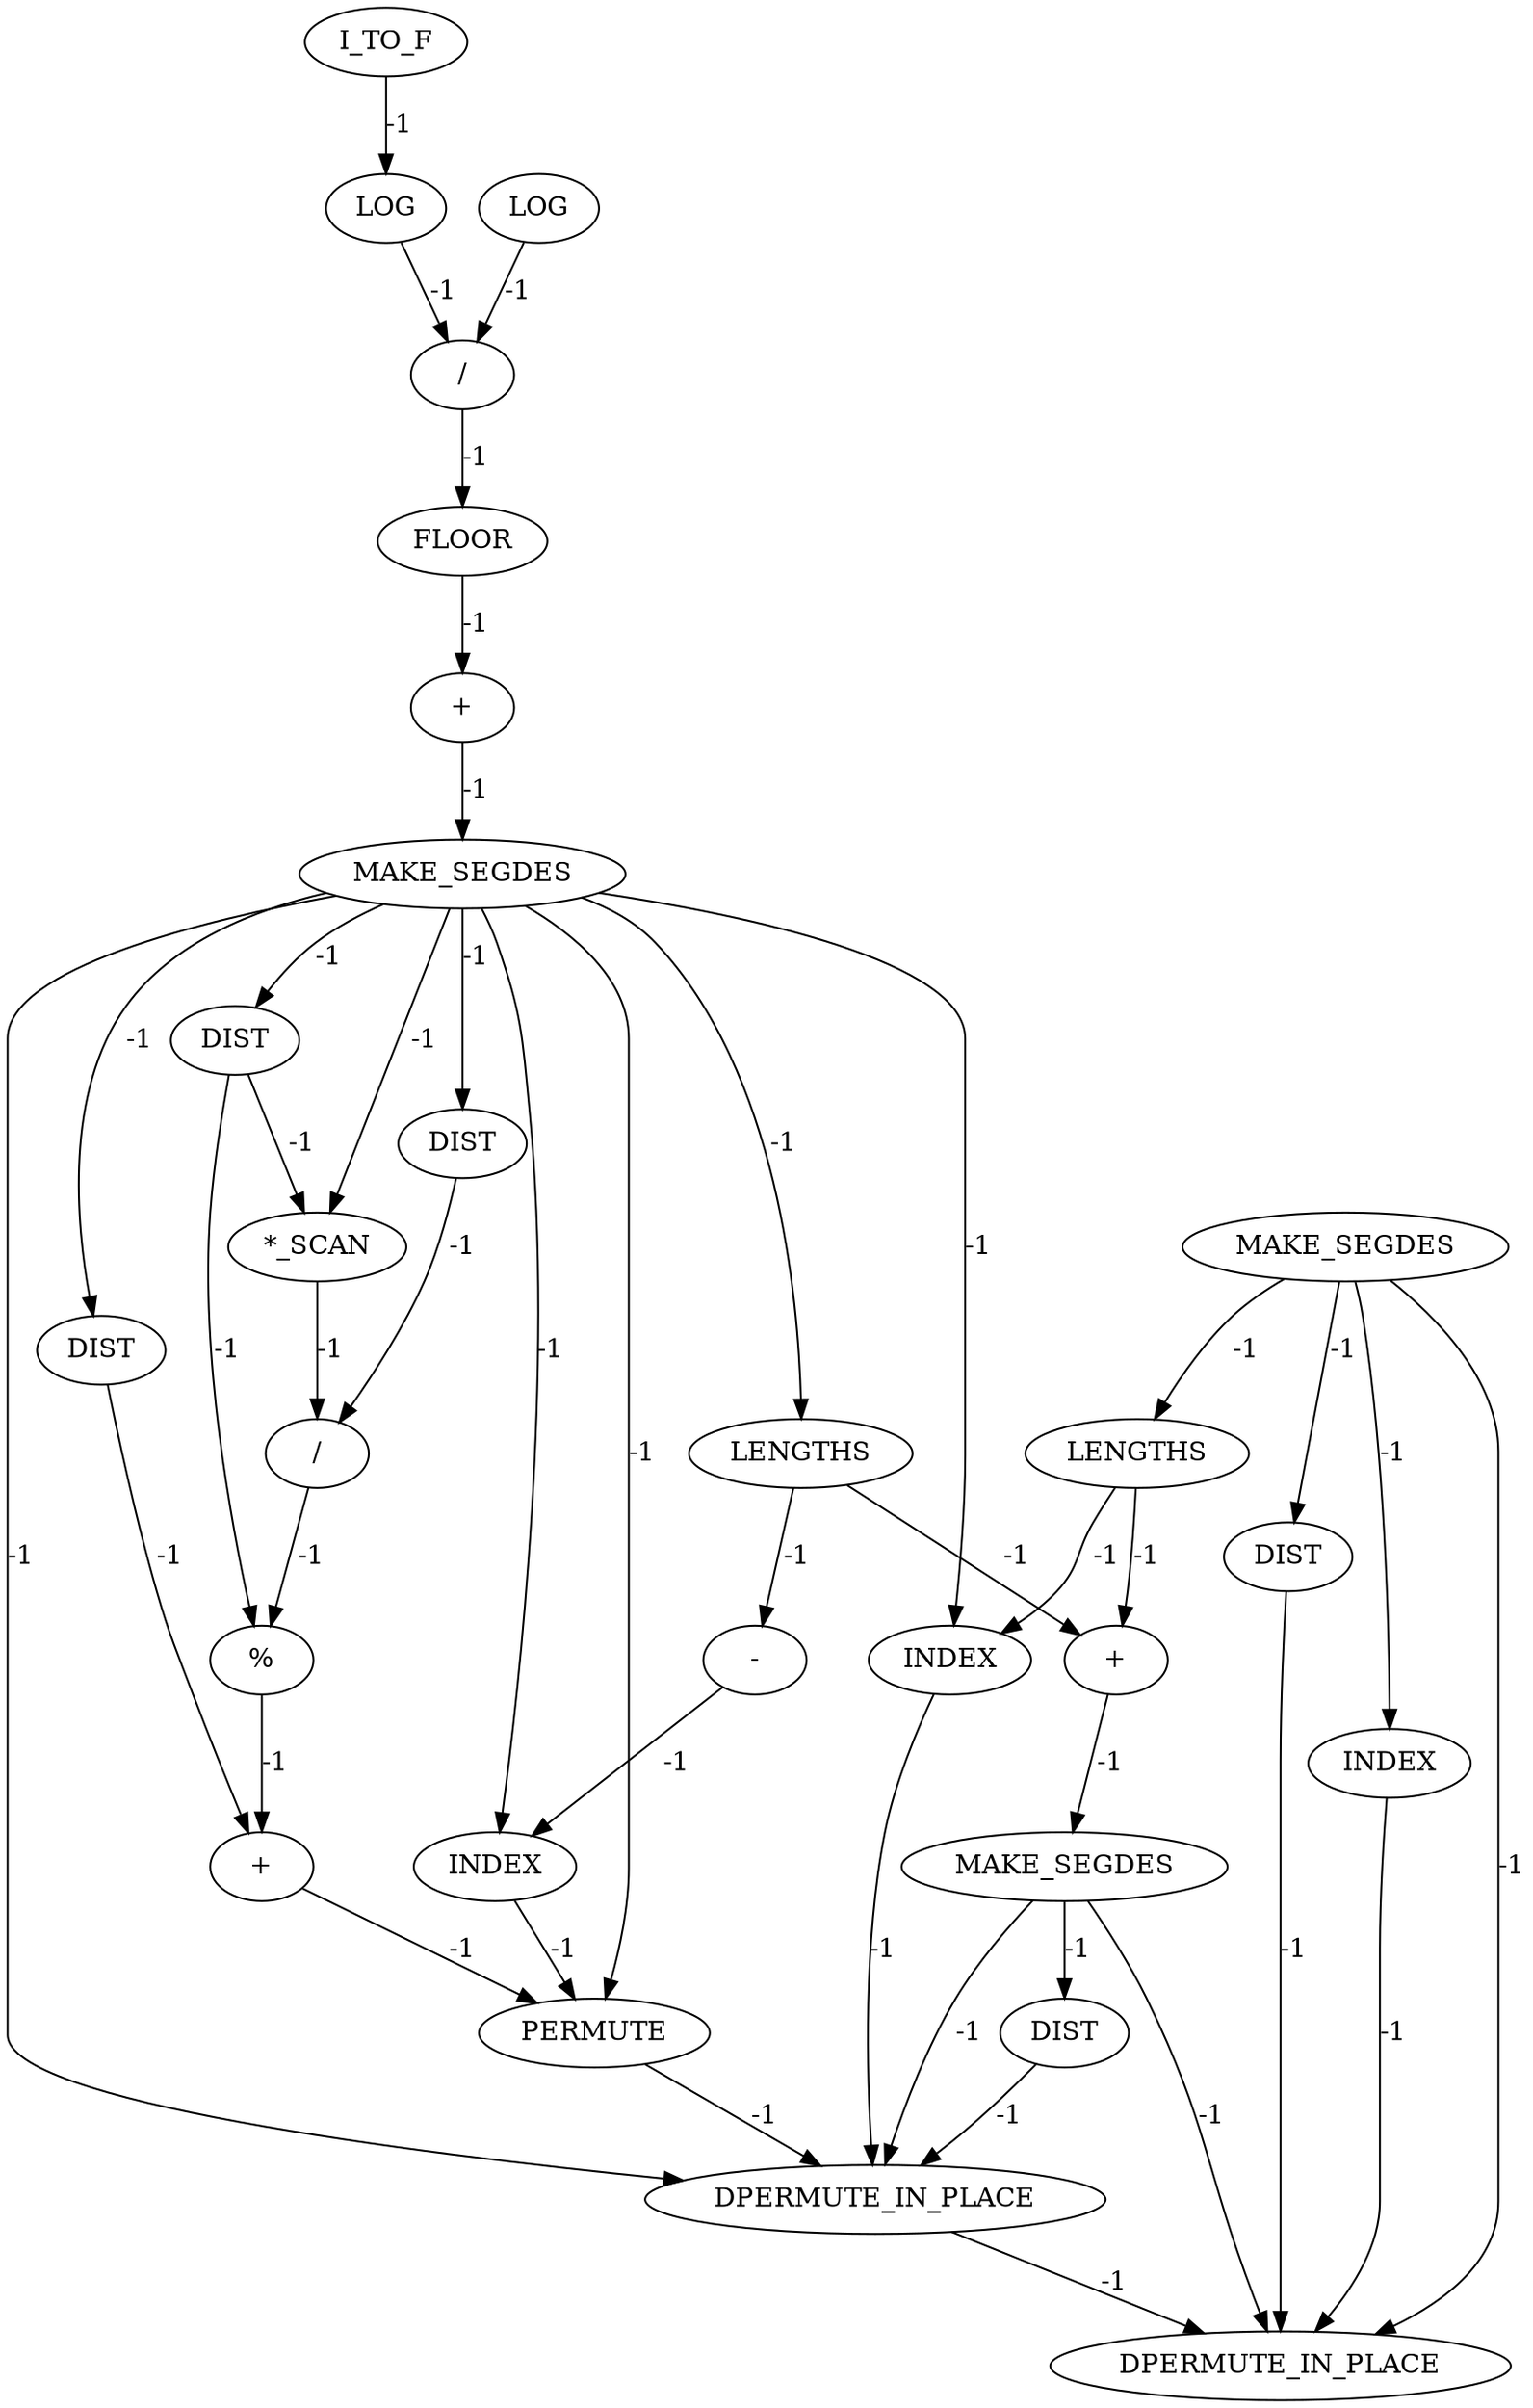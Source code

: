 digraph {
	maximal_independent_set_large_rl_INST_5363 [label=LOG cost=0]
	maximal_independent_set_large_rl_INST_5386 [label=DIST cost=0]
	maximal_independent_set_large_rl_INST_5381 [label="*_SCAN" cost=0]
	maximal_independent_set_large_rl_INST_5415 [label="+" cost=0]
	maximal_independent_set_large_rl_INST_5369 [label=FLOOR cost=0]
	maximal_independent_set_large_rl_INST_5463 [label=LENGTHS cost=0]
	maximal_independent_set_large_rl_INST_5401 [label="/" cost=0]
	maximal_independent_set_large_rl_INST_5360 [label=I_TO_F cost=0]
	maximal_independent_set_large_rl_INST_6017 [label=DPERMUTE_IN_PLACE cost=0]
	maximal_independent_set_large_rl_INST_5423 [label="-" cost=0]
	maximal_independent_set_large_rl_INST_5448 [label=DIST cost=0]
	maximal_independent_set_large_rl_INST_5471 [label=INDEX cost=0]
	maximal_independent_set_large_rl_INST_5439 [label=PERMUTE cost=0]
	maximal_independent_set_large_rl_INST_5421 [label=LENGTHS cost=0]
	maximal_independent_set_large_rl_INST_5373 [label=MAKE_SEGDES cost=0]
	maximal_independent_set_large_rl_INST_5431 [label=INDEX cost=0]
	maximal_independent_set_large_rl_INST_5412 [label="%" cost=0]
	maximal_independent_set_large_rl_INST_5393 [label=DIST cost=0]
	maximal_independent_set_large_rl_INST_5365 [label=LOG cost=0]
	maximal_independent_set_large_rl_INST_5487 [label=MAKE_SEGDES cost=0]
	maximal_independent_set_large_rl_INST_5459 [label=INDEX cost=0]
	maximal_independent_set_large_rl_INST_5368 [label="/" cost=0]
	maximal_independent_set_large_rl_INST_5442 [label=MAKE_SEGDES cost=0]
	maximal_independent_set_large_rl_INST_5482 [label="+" cost=0]
	maximal_independent_set_large_rl_INST_5370 [label="+" cost=0]
	maximal_independent_set_large_rl_INST_5493 [label=DIST cost=0]
	maximal_independent_set_large_rl_INST_6018 [label=DPERMUTE_IN_PLACE cost=0]
	maximal_independent_set_large_rl_INST_5379 [label=DIST cost=0]
	maximal_independent_set_large_rl_INST_5363 -> maximal_independent_set_large_rl_INST_5368 [label=-1 cost=-1]
	maximal_independent_set_large_rl_INST_5386 -> maximal_independent_set_large_rl_INST_5401 [label=-1 cost=-1]
	maximal_independent_set_large_rl_INST_5381 -> maximal_independent_set_large_rl_INST_5401 [label=-1 cost=-1]
	maximal_independent_set_large_rl_INST_5415 -> maximal_independent_set_large_rl_INST_5439 [label=-1 cost=-1]
	maximal_independent_set_large_rl_INST_5369 -> maximal_independent_set_large_rl_INST_5370 [label=-1 cost=-1]
	maximal_independent_set_large_rl_INST_5463 -> maximal_independent_set_large_rl_INST_5471 [label=-1 cost=-1]
	maximal_independent_set_large_rl_INST_5463 -> maximal_independent_set_large_rl_INST_5482 [label=-1 cost=-1]
	maximal_independent_set_large_rl_INST_5401 -> maximal_independent_set_large_rl_INST_5412 [label=-1 cost=-1]
	maximal_independent_set_large_rl_INST_5360 -> maximal_independent_set_large_rl_INST_5363 [label=-1 cost=-1]
	maximal_independent_set_large_rl_INST_6017 -> maximal_independent_set_large_rl_INST_6018 [label=-1 cost=-1]
	maximal_independent_set_large_rl_INST_5423 -> maximal_independent_set_large_rl_INST_5431 [label=-1 cost=-1]
	maximal_independent_set_large_rl_INST_5448 -> maximal_independent_set_large_rl_INST_6018 [label=-1 cost=-1]
	maximal_independent_set_large_rl_INST_5471 -> maximal_independent_set_large_rl_INST_6017 [label=-1 cost=-1]
	maximal_independent_set_large_rl_INST_5439 -> maximal_independent_set_large_rl_INST_6017 [label=-1 cost=-1]
	maximal_independent_set_large_rl_INST_5421 -> maximal_independent_set_large_rl_INST_5423 [label=-1 cost=-1]
	maximal_independent_set_large_rl_INST_5421 -> maximal_independent_set_large_rl_INST_5482 [label=-1 cost=-1]
	maximal_independent_set_large_rl_INST_5373 -> maximal_independent_set_large_rl_INST_5379 [label=-1 cost=-1]
	maximal_independent_set_large_rl_INST_5373 -> maximal_independent_set_large_rl_INST_5381 [label=-1 cost=-1]
	maximal_independent_set_large_rl_INST_5373 -> maximal_independent_set_large_rl_INST_5386 [label=-1 cost=-1]
	maximal_independent_set_large_rl_INST_5373 -> maximal_independent_set_large_rl_INST_5393 [label=-1 cost=-1]
	maximal_independent_set_large_rl_INST_5373 -> maximal_independent_set_large_rl_INST_5421 [label=-1 cost=-1]
	maximal_independent_set_large_rl_INST_5373 -> maximal_independent_set_large_rl_INST_5431 [label=-1 cost=-1]
	maximal_independent_set_large_rl_INST_5373 -> maximal_independent_set_large_rl_INST_5439 [label=-1 cost=-1]
	maximal_independent_set_large_rl_INST_5373 -> maximal_independent_set_large_rl_INST_5471 [label=-1 cost=-1]
	maximal_independent_set_large_rl_INST_5373 -> maximal_independent_set_large_rl_INST_6017 [label=-1 cost=-1]
	maximal_independent_set_large_rl_INST_5431 -> maximal_independent_set_large_rl_INST_5439 [label=-1 cost=-1]
	maximal_independent_set_large_rl_INST_5412 -> maximal_independent_set_large_rl_INST_5415 [label=-1 cost=-1]
	maximal_independent_set_large_rl_INST_5393 -> maximal_independent_set_large_rl_INST_5415 [label=-1 cost=-1]
	maximal_independent_set_large_rl_INST_5365 -> maximal_independent_set_large_rl_INST_5368 [label=-1 cost=-1]
	maximal_independent_set_large_rl_INST_5487 -> maximal_independent_set_large_rl_INST_5493 [label=-1 cost=-1]
	maximal_independent_set_large_rl_INST_5487 -> maximal_independent_set_large_rl_INST_6017 [label=-1 cost=-1]
	maximal_independent_set_large_rl_INST_5487 -> maximal_independent_set_large_rl_INST_6018 [label=-1 cost=-1]
	maximal_independent_set_large_rl_INST_5459 -> maximal_independent_set_large_rl_INST_6018 [label=-1 cost=-1]
	maximal_independent_set_large_rl_INST_5368 -> maximal_independent_set_large_rl_INST_5369 [label=-1 cost=-1]
	maximal_independent_set_large_rl_INST_5442 -> maximal_independent_set_large_rl_INST_5448 [label=-1 cost=-1]
	maximal_independent_set_large_rl_INST_5442 -> maximal_independent_set_large_rl_INST_5459 [label=-1 cost=-1]
	maximal_independent_set_large_rl_INST_5442 -> maximal_independent_set_large_rl_INST_5463 [label=-1 cost=-1]
	maximal_independent_set_large_rl_INST_5442 -> maximal_independent_set_large_rl_INST_6018 [label=-1 cost=-1]
	maximal_independent_set_large_rl_INST_5482 -> maximal_independent_set_large_rl_INST_5487 [label=-1 cost=-1]
	maximal_independent_set_large_rl_INST_5370 -> maximal_independent_set_large_rl_INST_5373 [label=-1 cost=-1]
	maximal_independent_set_large_rl_INST_5493 -> maximal_independent_set_large_rl_INST_6017 [label=-1 cost=-1]
	maximal_independent_set_large_rl_INST_5379 -> maximal_independent_set_large_rl_INST_5381 [label=-1 cost=-1]
	maximal_independent_set_large_rl_INST_5379 -> maximal_independent_set_large_rl_INST_5412 [label=-1 cost=-1]
}
